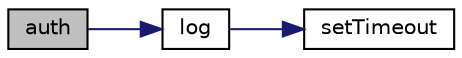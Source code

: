 digraph "auth"
{
 // LATEX_PDF_SIZE
  edge [fontname="Helvetica",fontsize="10",labelfontname="Helvetica",labelfontsize="10"];
  node [fontname="Helvetica",fontsize="10",shape=record];
  rankdir="LR";
  Node1 [label="auth",height=0.2,width=0.4,color="black", fillcolor="grey75", style="filled", fontcolor="black",tooltip=": check the user is whether sign-in or not"];
  Node1 -> Node2 [color="midnightblue",fontsize="10",style="solid",fontname="Helvetica"];
  Node2 [label="log",height=0.2,width=0.4,color="black", fillcolor="white", style="filled",URL="$account__doxygen_8c.html#ad9bf319908ad9cc741a7719cd978f609",tooltip=": check user's sign-in state to block using other functions if he's not in sign-in state"];
  Node2 -> Node3 [color="midnightblue",fontsize="10",style="solid",fontname="Helvetica"];
  Node3 [label="setTimeout",height=0.2,width=0.4,color="black", fillcolor="white", style="filled",URL="$reservation__doxygen_8c.html#ab7b5e595f925645f61dde5998c2920f8",tooltip="Part of call the user information."];
}
